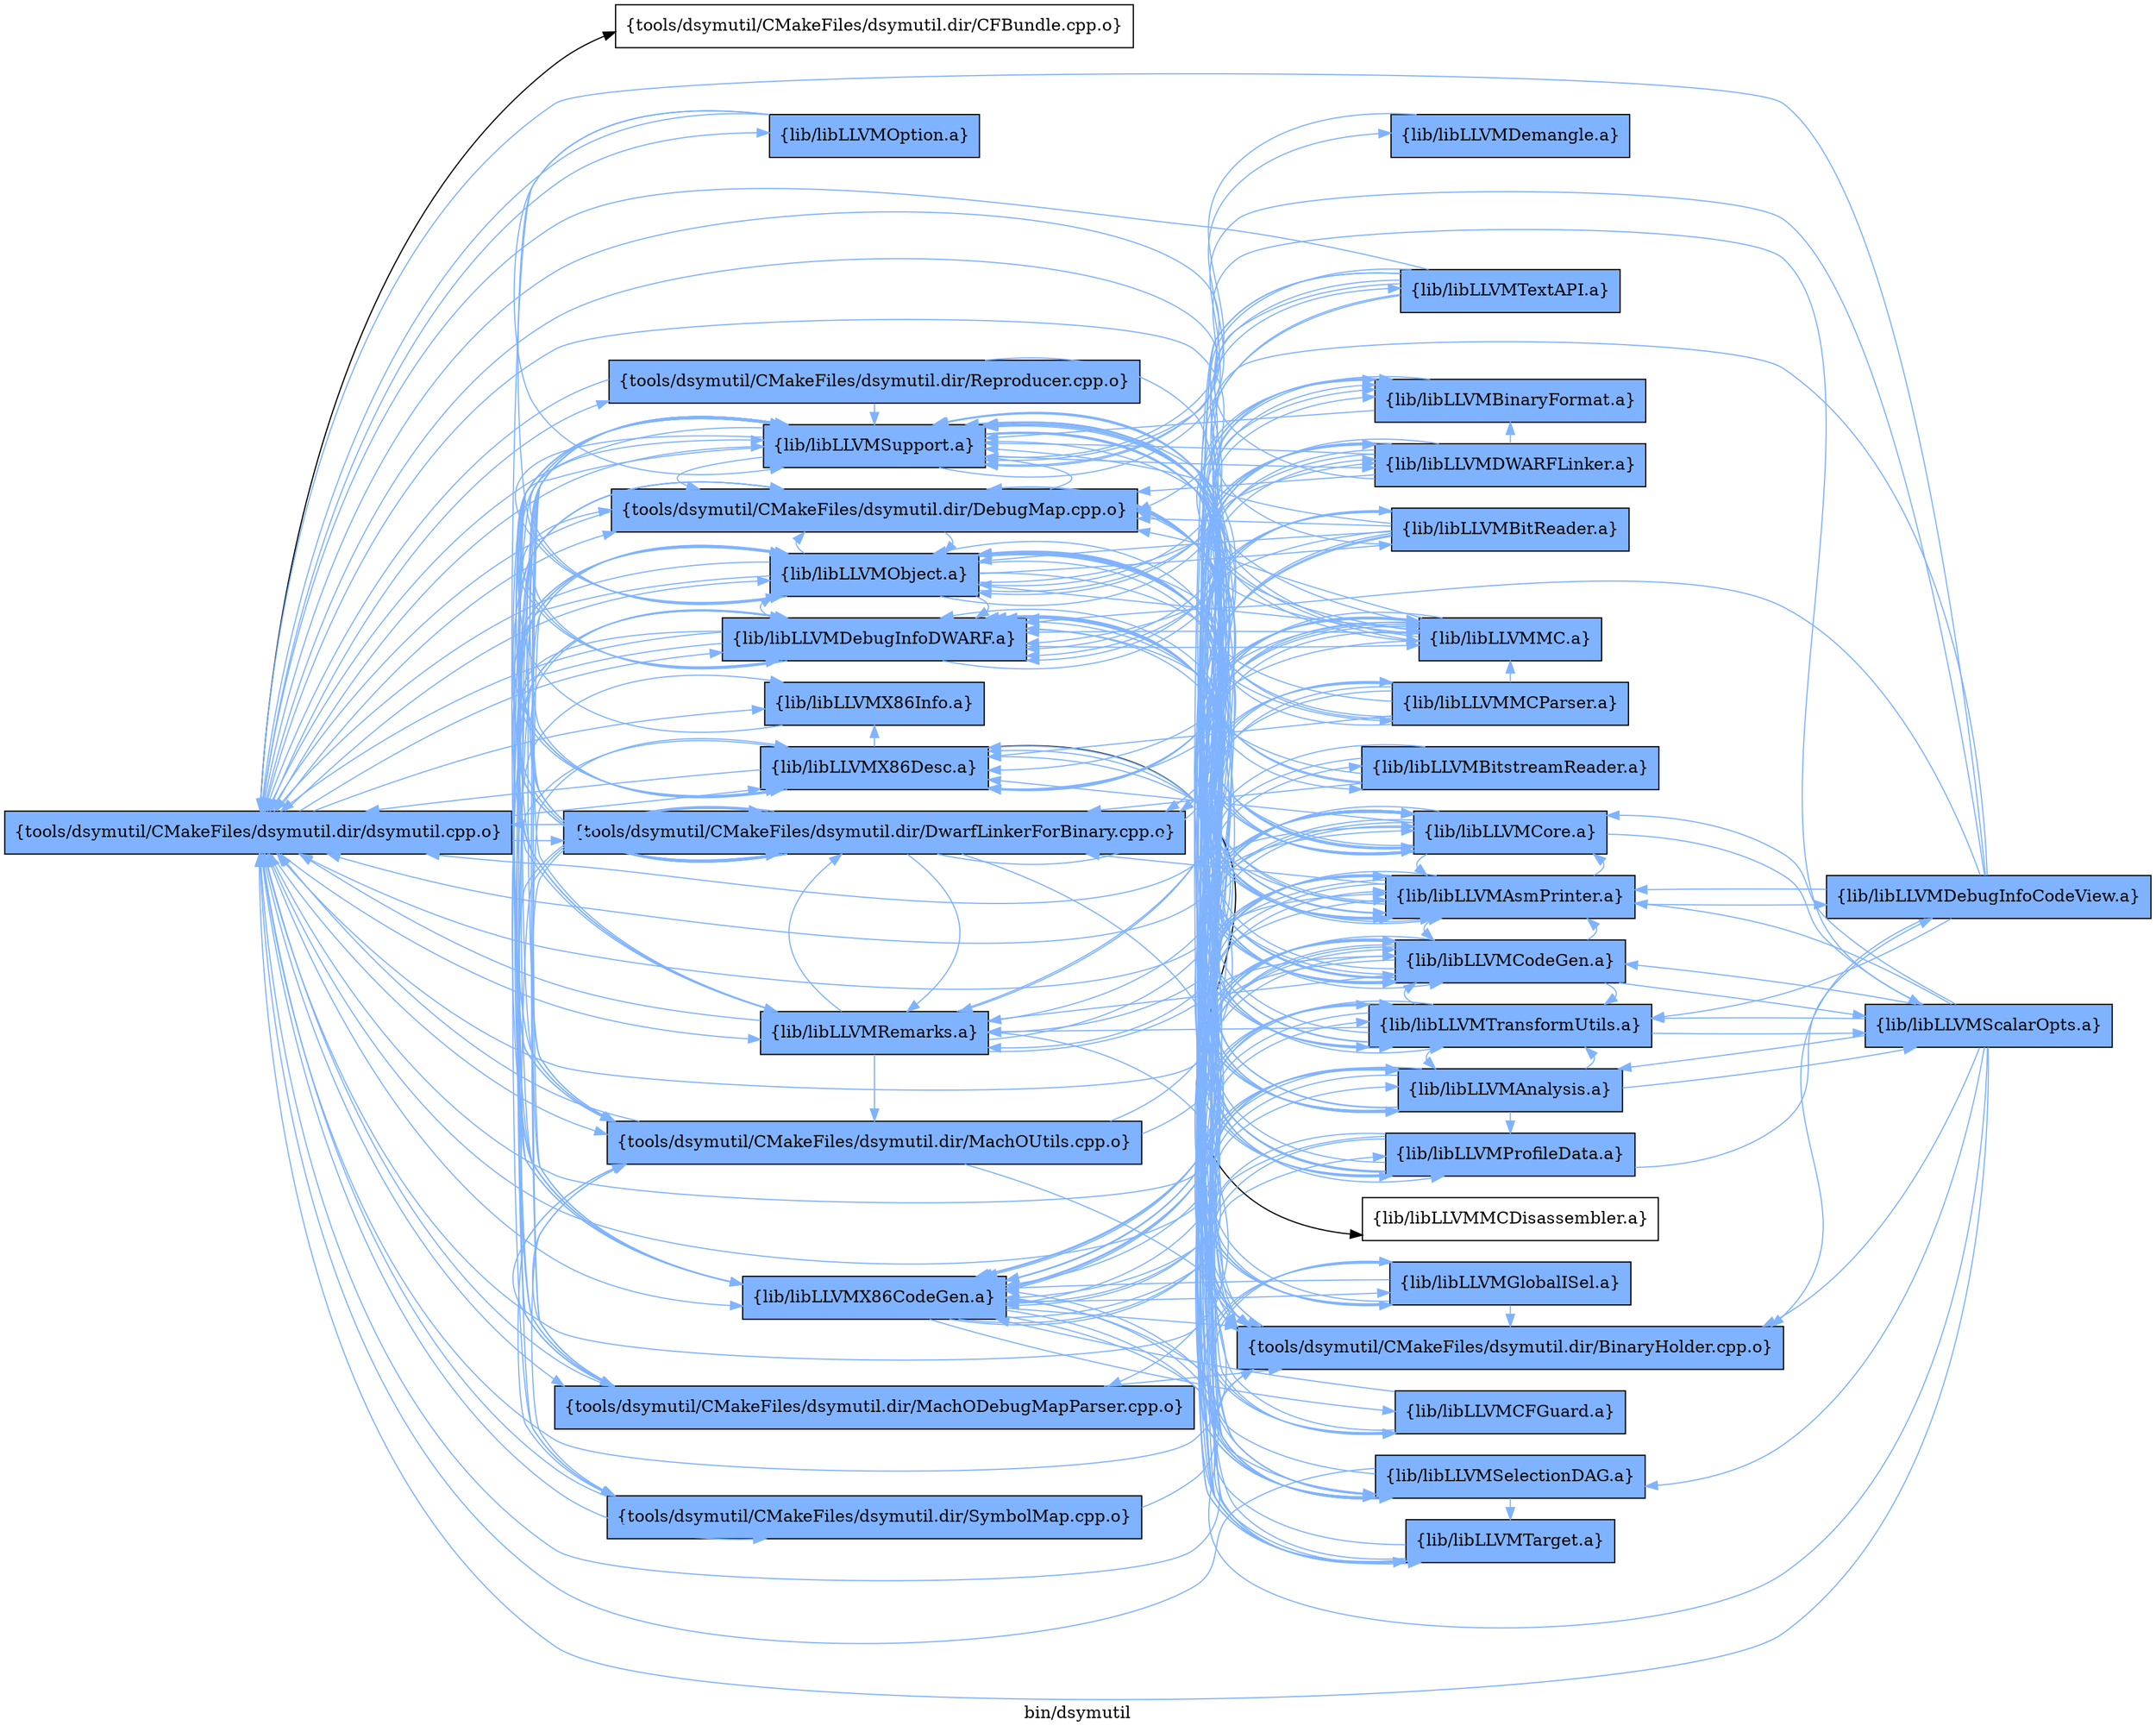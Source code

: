 digraph "bin/dsymutil" {
	label="bin/dsymutil";
	rankdir=LR;
	{ rank=same; Node0x5624fb007ee8;  }
	{ rank=same; Node0x5624fb0046a8; Node0x5624fb003a28; Node0x5624fb003938; Node0x5624fb005418; Node0x5624fb005238; Node0x5624fb001e58; Node0x5624faff8858; Node0x5624faff33f8; Node0x5624faff4348; Node0x5624faff3df8; Node0x5624faff10a8; Node0x5624faff2138; Node0x5624faff1b48; Node0x5624faff15f8; Node0x5624fafefca8;  }
	{ rank=same; Node0x5624fb007268; Node0x5624faff3088; Node0x5624faff2b38; Node0x5624faff0bf8; Node0x5624faff24a8; Node0x5624fb007538; Node0x5624faff0608; Node0x5624fb003208; Node0x5624fafff248; Node0x5624fafee8a8; Node0x5624fb002d58; Node0x5624fb006fe8; Node0x5624fafff6f8; Node0x5624faff0108; Node0x5624fb0083e8; Node0x5624fb005dc8; Node0x5624faffe7a8; Node0x5624fb0062c8; Node0x5624fb007f38; Node0x5624fb0085c8;  }

	Node0x5624fb007ee8 [shape=record,shape=box,group=1,style=filled,fillcolor="0.600000 0.5 1",label="{tools/dsymutil/CMakeFiles/dsymutil.dir/dsymutil.cpp.o}"];
	Node0x5624fb007ee8 -> Node0x5624fb0046a8;
	Node0x5624fb007ee8 -> Node0x5624fb003a28[color="0.600000 0.5 1"];
	Node0x5624fb007ee8 -> Node0x5624fb003938[color="0.600000 0.5 1"];
	Node0x5624fb007ee8 -> Node0x5624fb005418[color="0.600000 0.5 1"];
	Node0x5624fb007ee8 -> Node0x5624fb005238[color="0.600000 0.5 1"];
	Node0x5624fb007ee8 -> Node0x5624fb001e58[color="0.600000 0.5 1"];
	Node0x5624fb007ee8 -> Node0x5624faff8858[color="0.600000 0.5 1"];
	Node0x5624fb007ee8 -> Node0x5624faff33f8[color="0.600000 0.5 1"];
	Node0x5624fb007ee8 -> Node0x5624faff4348[color="0.600000 0.5 1"];
	Node0x5624fb007ee8 -> Node0x5624faff3df8[color="0.600000 0.5 1"];
	Node0x5624fb007ee8 -> Node0x5624faff10a8[color="0.600000 0.5 1"];
	Node0x5624fb007ee8 -> Node0x5624faff2138[color="0.600000 0.5 1"];
	Node0x5624fb007ee8 -> Node0x5624faff1b48[color="0.600000 0.5 1"];
	Node0x5624fb007ee8 -> Node0x5624faff15f8[color="0.600000 0.5 1"];
	Node0x5624fb007ee8 -> Node0x5624fafefca8[color="0.600000 0.5 1"];
	Node0x5624fb0046a8 [shape=record,shape=box,group=0,label="{tools/dsymutil/CMakeFiles/dsymutil.dir/CFBundle.cpp.o}"];
	Node0x5624fb003a28 [shape=record,shape=box,group=1,style=filled,fillcolor="0.600000 0.5 1",label="{tools/dsymutil/CMakeFiles/dsymutil.dir/DebugMap.cpp.o}"];
	Node0x5624fb003a28 -> Node0x5624fb007ee8[color="0.600000 0.5 1"];
	Node0x5624fb003a28 -> Node0x5624fb007268[color="0.600000 0.5 1"];
	Node0x5624fb003a28 -> Node0x5624faff10a8[color="0.600000 0.5 1"];
	Node0x5624fb003a28 -> Node0x5624fafefca8[color="0.600000 0.5 1"];
	Node0x5624fb003938 [shape=record,shape=box,group=1,style=filled,fillcolor="0.600000 0.5 1",label="{tools/dsymutil/CMakeFiles/dsymutil.dir/DwarfLinkerForBinary.cpp.o}"];
	Node0x5624fb003938 -> Node0x5624fb007ee8[color="0.600000 0.5 1"];
	Node0x5624fb003938 -> Node0x5624fb007268[color="0.600000 0.5 1"];
	Node0x5624fb003938 -> Node0x5624fb003a28[color="0.600000 0.5 1"];
	Node0x5624fb003938 -> Node0x5624fb005238[color="0.600000 0.5 1"];
	Node0x5624fb003938 -> Node0x5624faff8858[color="0.600000 0.5 1"];
	Node0x5624fb003938 -> Node0x5624faff10a8[color="0.600000 0.5 1"];
	Node0x5624fb003938 -> Node0x5624faff2138[color="0.600000 0.5 1"];
	Node0x5624fb003938 -> Node0x5624faff3088[color="0.600000 0.5 1"];
	Node0x5624fb003938 -> Node0x5624faff2b38[color="0.600000 0.5 1"];
	Node0x5624fb003938 -> Node0x5624faff15f8[color="0.600000 0.5 1"];
	Node0x5624fb003938 -> Node0x5624fafefca8[color="0.600000 0.5 1"];
	Node0x5624fb005418 [shape=record,shape=box,group=1,style=filled,fillcolor="0.600000 0.5 1",label="{tools/dsymutil/CMakeFiles/dsymutil.dir/MachODebugMapParser.cpp.o}"];
	Node0x5624fb005418 -> Node0x5624fb007ee8[color="0.600000 0.5 1"];
	Node0x5624fb005418 -> Node0x5624fb007268[color="0.600000 0.5 1"];
	Node0x5624fb005418 -> Node0x5624fb003a28[color="0.600000 0.5 1"];
	Node0x5624fb005418 -> Node0x5624fb005238[color="0.600000 0.5 1"];
	Node0x5624fb005418 -> Node0x5624faff10a8[color="0.600000 0.5 1"];
	Node0x5624fb005418 -> Node0x5624fafefca8[color="0.600000 0.5 1"];
	Node0x5624fb005238 [shape=record,shape=box,group=1,style=filled,fillcolor="0.600000 0.5 1",label="{tools/dsymutil/CMakeFiles/dsymutil.dir/MachOUtils.cpp.o}"];
	Node0x5624fb005238 -> Node0x5624fb007ee8[color="0.600000 0.5 1"];
	Node0x5624fb005238 -> Node0x5624fb007268[color="0.600000 0.5 1"];
	Node0x5624fb005238 -> Node0x5624fb003a28[color="0.600000 0.5 1"];
	Node0x5624fb005238 -> Node0x5624fb003938[color="0.600000 0.5 1"];
	Node0x5624fb005238 -> Node0x5624fb005418[color="0.600000 0.5 1"];
	Node0x5624fb005238 -> Node0x5624faff8858[color="0.600000 0.5 1"];
	Node0x5624fb005238 -> Node0x5624faff10a8[color="0.600000 0.5 1"];
	Node0x5624fb005238 -> Node0x5624faff2b38[color="0.600000 0.5 1"];
	Node0x5624fb005238 -> Node0x5624faff0bf8[color="0.600000 0.5 1"];
	Node0x5624fb005238 -> Node0x5624fafefca8[color="0.600000 0.5 1"];
	Node0x5624fb001e58 [shape=record,shape=box,group=1,style=filled,fillcolor="0.600000 0.5 1",label="{tools/dsymutil/CMakeFiles/dsymutil.dir/Reproducer.cpp.o}"];
	Node0x5624fb001e58 -> Node0x5624fb007ee8[color="0.600000 0.5 1"];
	Node0x5624fb001e58 -> Node0x5624fb007268[color="0.600000 0.5 1"];
	Node0x5624fb001e58 -> Node0x5624fafefca8[color="0.600000 0.5 1"];
	Node0x5624faff8858 [shape=record,shape=box,group=1,style=filled,fillcolor="0.600000 0.5 1",label="{tools/dsymutil/CMakeFiles/dsymutil.dir/SymbolMap.cpp.o}"];
	Node0x5624faff8858 -> Node0x5624fb007ee8[color="0.600000 0.5 1"];
	Node0x5624faff8858 -> Node0x5624fb007268[color="0.600000 0.5 1"];
	Node0x5624faff8858 -> Node0x5624fb005238[color="0.600000 0.5 1"];
	Node0x5624faff8858 -> Node0x5624fafefca8[color="0.600000 0.5 1"];
	Node0x5624faff33f8 [shape=record,shape=box,group=1,style=filled,fillcolor="0.600000 0.5 1",label="{lib/libLLVMX86CodeGen.a}"];
	Node0x5624faff33f8 -> Node0x5624faff4348[color="0.600000 0.5 1"];
	Node0x5624faff33f8 -> Node0x5624faff3df8[color="0.600000 0.5 1"];
	Node0x5624faff33f8 -> Node0x5624faff24a8[color="0.600000 0.5 1"];
	Node0x5624faff33f8 -> Node0x5624faff2b38[color="0.600000 0.5 1"];
	Node0x5624faff33f8 -> Node0x5624faff0bf8[color="0.600000 0.5 1"];
	Node0x5624faff33f8 -> Node0x5624fafefca8[color="0.600000 0.5 1"];
	Node0x5624faff33f8 -> Node0x5624fb007538[color="0.600000 0.5 1"];
	Node0x5624faff33f8 -> Node0x5624faff0608[color="0.600000 0.5 1"];
	Node0x5624faff33f8 -> Node0x5624fb003208[color="0.600000 0.5 1"];
	Node0x5624faff33f8 -> Node0x5624fafff248[color="0.600000 0.5 1"];
	Node0x5624faff33f8 -> Node0x5624fafee8a8[color="0.600000 0.5 1"];
	Node0x5624faff33f8 -> Node0x5624fb002d58[color="0.600000 0.5 1"];
	Node0x5624faff33f8 -> Node0x5624fb007268[color="0.600000 0.5 1"];
	Node0x5624faff33f8 -> Node0x5624fb006fe8[color="0.600000 0.5 1"];
	Node0x5624faff33f8 -> Node0x5624fafff6f8[color="0.600000 0.5 1"];
	Node0x5624faff4348 [shape=record,shape=box,group=1,style=filled,fillcolor="0.600000 0.5 1",label="{lib/libLLVMX86Desc.a}"];
	Node0x5624faff4348 -> Node0x5624fb007ee8[color="0.600000 0.5 1"];
	Node0x5624faff4348 -> Node0x5624fb003a28[color="0.600000 0.5 1"];
	Node0x5624faff4348 -> Node0x5624faff2b38[color="0.600000 0.5 1"];
	Node0x5624faff4348 -> Node0x5624fafefca8[color="0.600000 0.5 1"];
	Node0x5624faff4348 -> Node0x5624faff33f8[color="0.600000 0.5 1"];
	Node0x5624faff4348 -> Node0x5624faff3df8[color="0.600000 0.5 1"];
	Node0x5624faff4348 -> Node0x5624faff0108;
	Node0x5624faff4348 -> Node0x5624fb0083e8[color="0.600000 0.5 1"];
	Node0x5624faff3df8 [shape=record,shape=box,group=1,style=filled,fillcolor="0.600000 0.5 1",label="{lib/libLLVMX86Info.a}"];
	Node0x5624faff3df8 -> Node0x5624fafefca8[color="0.600000 0.5 1"];
	Node0x5624faff10a8 [shape=record,shape=box,group=1,style=filled,fillcolor="0.600000 0.5 1",label="{lib/libLLVMObject.a}"];
	Node0x5624faff10a8 -> Node0x5624fb007ee8[color="0.600000 0.5 1"];
	Node0x5624faff10a8 -> Node0x5624fb007268[color="0.600000 0.5 1"];
	Node0x5624faff10a8 -> Node0x5624fb003a28[color="0.600000 0.5 1"];
	Node0x5624faff10a8 -> Node0x5624fb003938[color="0.600000 0.5 1"];
	Node0x5624faff10a8 -> Node0x5624fafefca8[color="0.600000 0.5 1"];
	Node0x5624faff10a8 -> Node0x5624fb0083e8[color="0.600000 0.5 1"];
	Node0x5624faff10a8 -> Node0x5624fb005418[color="0.600000 0.5 1"];
	Node0x5624faff10a8 -> Node0x5624faff4348[color="0.600000 0.5 1"];
	Node0x5624faff10a8 -> Node0x5624faff24a8[color="0.600000 0.5 1"];
	Node0x5624faff10a8 -> Node0x5624faff2b38[color="0.600000 0.5 1"];
	Node0x5624faff10a8 -> Node0x5624fb005dc8[color="0.600000 0.5 1"];
	Node0x5624faff10a8 -> Node0x5624fb007538[color="0.600000 0.5 1"];
	Node0x5624faff10a8 -> Node0x5624faff33f8[color="0.600000 0.5 1"];
	Node0x5624faff10a8 -> Node0x5624faff3088[color="0.600000 0.5 1"];
	Node0x5624faff10a8 -> Node0x5624faffe7a8[color="0.600000 0.5 1"];
	Node0x5624faff10a8 -> Node0x5624faff2138[color="0.600000 0.5 1"];
	Node0x5624faff10a8 -> Node0x5624fb0062c8[color="0.600000 0.5 1"];
	Node0x5624faff2138 [shape=record,shape=box,group=1,style=filled,fillcolor="0.600000 0.5 1",label="{lib/libLLVMDebugInfoDWARF.a}"];
	Node0x5624faff2138 -> Node0x5624fafefca8[color="0.600000 0.5 1"];
	Node0x5624faff2138 -> Node0x5624fb0083e8[color="0.600000 0.5 1"];
	Node0x5624faff2138 -> Node0x5624fb007ee8[color="0.600000 0.5 1"];
	Node0x5624faff2138 -> Node0x5624fb007268[color="0.600000 0.5 1"];
	Node0x5624faff2138 -> Node0x5624fb003a28[color="0.600000 0.5 1"];
	Node0x5624faff2138 -> Node0x5624fb003938[color="0.600000 0.5 1"];
	Node0x5624faff2138 -> Node0x5624fb005418[color="0.600000 0.5 1"];
	Node0x5624faff2138 -> Node0x5624faff24a8[color="0.600000 0.5 1"];
	Node0x5624faff2138 -> Node0x5624faff10a8[color="0.600000 0.5 1"];
	Node0x5624faff2138 -> Node0x5624faff4348[color="0.600000 0.5 1"];
	Node0x5624faff2138 -> Node0x5624faff2b38[color="0.600000 0.5 1"];
	Node0x5624faff2138 -> Node0x5624faff33f8[color="0.600000 0.5 1"];
	Node0x5624faff1b48 [shape=record,shape=box,group=1,style=filled,fillcolor="0.600000 0.5 1",label="{lib/libLLVMOption.a}"];
	Node0x5624faff1b48 -> Node0x5624faff33f8[color="0.600000 0.5 1"];
	Node0x5624faff1b48 -> Node0x5624fafefca8[color="0.600000 0.5 1"];
	Node0x5624faff1b48 -> Node0x5624fb007ee8[color="0.600000 0.5 1"];
	Node0x5624faff1b48 -> Node0x5624faff10a8[color="0.600000 0.5 1"];
	Node0x5624faff15f8 [shape=record,shape=box,group=1,style=filled,fillcolor="0.600000 0.5 1",label="{lib/libLLVMRemarks.a}"];
	Node0x5624faff15f8 -> Node0x5624faff2138[color="0.600000 0.5 1"];
	Node0x5624faff15f8 -> Node0x5624fafefca8[color="0.600000 0.5 1"];
	Node0x5624faff15f8 -> Node0x5624fb007ee8[color="0.600000 0.5 1"];
	Node0x5624faff15f8 -> Node0x5624fb007268[color="0.600000 0.5 1"];
	Node0x5624faff15f8 -> Node0x5624fb003938[color="0.600000 0.5 1"];
	Node0x5624faff15f8 -> Node0x5624fb003a28[color="0.600000 0.5 1"];
	Node0x5624faff15f8 -> Node0x5624faff10a8[color="0.600000 0.5 1"];
	Node0x5624faff15f8 -> Node0x5624fb007f38[color="0.600000 0.5 1"];
	Node0x5624faff15f8 -> Node0x5624fb005238[color="0.600000 0.5 1"];
	Node0x5624faff15f8 -> Node0x5624faff0bf8[color="0.600000 0.5 1"];
	Node0x5624faff15f8 -> Node0x5624faff2b38[color="0.600000 0.5 1"];
	Node0x5624faff15f8 -> Node0x5624faff24a8[color="0.600000 0.5 1"];
	Node0x5624fafefca8 [shape=record,shape=box,group=1,style=filled,fillcolor="0.600000 0.5 1",label="{lib/libLLVMSupport.a}"];
	Node0x5624fafefca8 -> Node0x5624fb007ee8[color="0.600000 0.5 1"];
	Node0x5624fafefca8 -> Node0x5624fb007268[color="0.600000 0.5 1"];
	Node0x5624fafefca8 -> Node0x5624faff33f8[color="0.600000 0.5 1"];
	Node0x5624fafefca8 -> Node0x5624faff10a8[color="0.600000 0.5 1"];
	Node0x5624fafefca8 -> Node0x5624faff24a8[color="0.600000 0.5 1"];
	Node0x5624fafefca8 -> Node0x5624faff0bf8[color="0.600000 0.5 1"];
	Node0x5624fafefca8 -> Node0x5624faff2138[color="0.600000 0.5 1"];
	Node0x5624fafefca8 -> Node0x5624faff2b38[color="0.600000 0.5 1"];
	Node0x5624fafefca8 -> Node0x5624fb003a28[color="0.600000 0.5 1"];
	Node0x5624fafefca8 -> Node0x5624fb003938[color="0.600000 0.5 1"];
	Node0x5624fafefca8 -> Node0x5624faff3088[color="0.600000 0.5 1"];
	Node0x5624fafefca8 -> Node0x5624fb005418[color="0.600000 0.5 1"];
	Node0x5624fafefca8 -> Node0x5624faff4348[color="0.600000 0.5 1"];
	Node0x5624fafefca8 -> Node0x5624faff15f8[color="0.600000 0.5 1"];
	Node0x5624fafefca8 -> Node0x5624fb005238[color="0.600000 0.5 1"];
	Node0x5624fafefca8 -> Node0x5624fafff6f8[color="0.600000 0.5 1"];
	Node0x5624fafefca8 -> Node0x5624fb0085c8[color="0.600000 0.5 1"];
	Node0x5624fafefca8 -> Node0x5624fb006fe8[color="0.600000 0.5 1"];
	Node0x5624fb007268 [shape=record,shape=box,group=1,style=filled,fillcolor="0.600000 0.5 1",label="{tools/dsymutil/CMakeFiles/dsymutil.dir/BinaryHolder.cpp.o}"];
	Node0x5624fb007268 -> Node0x5624fb007ee8[color="0.600000 0.5 1"];
	Node0x5624fb007268 -> Node0x5624faff10a8[color="0.600000 0.5 1"];
	Node0x5624fb007268 -> Node0x5624fafefca8[color="0.600000 0.5 1"];
	Node0x5624faff3088 [shape=record,shape=box,group=1,style=filled,fillcolor="0.600000 0.5 1",label="{lib/libLLVMDWARFLinker.a}"];
	Node0x5624faff3088 -> Node0x5624fb007ee8[color="0.600000 0.5 1"];
	Node0x5624faff3088 -> Node0x5624fb007268[color="0.600000 0.5 1"];
	Node0x5624faff3088 -> Node0x5624fb003a28[color="0.600000 0.5 1"];
	Node0x5624faff3088 -> Node0x5624fb003938[color="0.600000 0.5 1"];
	Node0x5624faff3088 -> Node0x5624faff24a8[color="0.600000 0.5 1"];
	Node0x5624faff3088 -> Node0x5624faff2138[color="0.600000 0.5 1"];
	Node0x5624faff3088 -> Node0x5624faff0bf8[color="0.600000 0.5 1"];
	Node0x5624faff3088 -> Node0x5624fafefca8[color="0.600000 0.5 1"];
	Node0x5624faff3088 -> Node0x5624fb0083e8[color="0.600000 0.5 1"];
	Node0x5624faff3088 -> Node0x5624faff4348[color="0.600000 0.5 1"];
	Node0x5624faff3088 -> Node0x5624faff2b38[color="0.600000 0.5 1"];
	Node0x5624faff2b38 [shape=record,shape=box,group=1,style=filled,fillcolor="0.600000 0.5 1",label="{lib/libLLVMMC.a}"];
	Node0x5624faff2b38 -> Node0x5624faff4348[color="0.600000 0.5 1"];
	Node0x5624faff2b38 -> Node0x5624fafefca8[color="0.600000 0.5 1"];
	Node0x5624faff2b38 -> Node0x5624fb007ee8[color="0.600000 0.5 1"];
	Node0x5624faff2b38 -> Node0x5624fb007268[color="0.600000 0.5 1"];
	Node0x5624faff2b38 -> Node0x5624faff24a8[color="0.600000 0.5 1"];
	Node0x5624faff2b38 -> Node0x5624fb003a28[color="0.600000 0.5 1"];
	Node0x5624faff2b38 -> Node0x5624faff2138[color="0.600000 0.5 1"];
	Node0x5624faff2b38 -> Node0x5624faff3088[color="0.600000 0.5 1"];
	Node0x5624faff2b38 -> Node0x5624faff33f8[color="0.600000 0.5 1"];
	Node0x5624faff2b38 -> Node0x5624fb0083e8[color="0.600000 0.5 1"];
	Node0x5624faff0bf8 [shape=record,shape=box,group=1,style=filled,fillcolor="0.600000 0.5 1",label="{lib/libLLVMCodeGen.a}"];
	Node0x5624faff0bf8 -> Node0x5624faff33f8[color="0.600000 0.5 1"];
	Node0x5624faff0bf8 -> Node0x5624fafefca8[color="0.600000 0.5 1"];
	Node0x5624faff0bf8 -> Node0x5624fafff248[color="0.600000 0.5 1"];
	Node0x5624faff0bf8 -> Node0x5624fb007538[color="0.600000 0.5 1"];
	Node0x5624faff0bf8 -> Node0x5624faff3088[color="0.600000 0.5 1"];
	Node0x5624faff0bf8 -> Node0x5624faff2b38[color="0.600000 0.5 1"];
	Node0x5624faff0bf8 -> Node0x5624faff24a8[color="0.600000 0.5 1"];
	Node0x5624faff0bf8 -> Node0x5624fafff6f8[color="0.600000 0.5 1"];
	Node0x5624faff0bf8 -> Node0x5624fb003a28[color="0.600000 0.5 1"];
	Node0x5624faff0bf8 -> Node0x5624faff4348[color="0.600000 0.5 1"];
	Node0x5624faff0bf8 -> Node0x5624faff0608[color="0.600000 0.5 1"];
	Node0x5624faff0bf8 -> Node0x5624fb007ee8[color="0.600000 0.5 1"];
	Node0x5624faff0bf8 -> Node0x5624fb007268[color="0.600000 0.5 1"];
	Node0x5624faff0bf8 -> Node0x5624faff2138[color="0.600000 0.5 1"];
	Node0x5624faff0bf8 -> Node0x5624faff10a8[color="0.600000 0.5 1"];
	Node0x5624faff0bf8 -> Node0x5624fb005418[color="0.600000 0.5 1"];
	Node0x5624faff0bf8 -> Node0x5624fb006fe8[color="0.600000 0.5 1"];
	Node0x5624faff0bf8 -> Node0x5624fb0007d8[color="0.600000 0.5 1"];
	Node0x5624faff24a8 [shape=record,shape=box,group=1,style=filled,fillcolor="0.600000 0.5 1",label="{lib/libLLVMAsmPrinter.a}"];
	Node0x5624faff24a8 -> Node0x5624fb007ee8[color="0.600000 0.5 1"];
	Node0x5624faff24a8 -> Node0x5624fb003a28[color="0.600000 0.5 1"];
	Node0x5624faff24a8 -> Node0x5624faff33f8[color="0.600000 0.5 1"];
	Node0x5624faff24a8 -> Node0x5624faff4348[color="0.600000 0.5 1"];
	Node0x5624faff24a8 -> Node0x5624faff2b38[color="0.600000 0.5 1"];
	Node0x5624faff24a8 -> Node0x5624faff0bf8[color="0.600000 0.5 1"];
	Node0x5624faff24a8 -> Node0x5624faff15f8[color="0.600000 0.5 1"];
	Node0x5624faff24a8 -> Node0x5624fafefca8[color="0.600000 0.5 1"];
	Node0x5624faff24a8 -> Node0x5624faff0608[color="0.600000 0.5 1"];
	Node0x5624faff24a8 -> Node0x5624fafff248[color="0.600000 0.5 1"];
	Node0x5624faff24a8 -> Node0x5624fb007538[color="0.600000 0.5 1"];
	Node0x5624faff24a8 -> Node0x5624fb0083e8[color="0.600000 0.5 1"];
	Node0x5624faff24a8 -> Node0x5624faffe7a8[color="0.600000 0.5 1"];
	Node0x5624faff24a8 -> Node0x5624fb003938[color="0.600000 0.5 1"];
	Node0x5624faff24a8 -> Node0x5624faff2138[color="0.600000 0.5 1"];
	Node0x5624faff24a8 -> Node0x5624fb005968[color="0.600000 0.5 1"];
	Node0x5624fb007538 [shape=record,shape=box,group=1,style=filled,fillcolor="0.600000 0.5 1",label="{lib/libLLVMCore.a}"];
	Node0x5624fb007538 -> Node0x5624fafefca8[color="0.600000 0.5 1"];
	Node0x5624fb007538 -> Node0x5624fb007ee8[color="0.600000 0.5 1"];
	Node0x5624fb007538 -> Node0x5624faff33f8[color="0.600000 0.5 1"];
	Node0x5624fb007538 -> Node0x5624faff24a8[color="0.600000 0.5 1"];
	Node0x5624fb007538 -> Node0x5624faff2138[color="0.600000 0.5 1"];
	Node0x5624fb007538 -> Node0x5624faff0bf8[color="0.600000 0.5 1"];
	Node0x5624fb007538 -> Node0x5624fb003208[color="0.600000 0.5 1"];
	Node0x5624fb007538 -> Node0x5624fafff248[color="0.600000 0.5 1"];
	Node0x5624fb007538 -> Node0x5624fb0083e8[color="0.600000 0.5 1"];
	Node0x5624fb007538 -> Node0x5624faff4348[color="0.600000 0.5 1"];
	Node0x5624fb007538 -> Node0x5624fafff6f8[color="0.600000 0.5 1"];
	Node0x5624fb007538 -> Node0x5624fb007268[color="0.600000 0.5 1"];
	Node0x5624fb007538 -> Node0x5624fb002d58[color="0.600000 0.5 1"];
	Node0x5624fb007538 -> Node0x5624fb003a28[color="0.600000 0.5 1"];
	Node0x5624fb007538 -> Node0x5624faff15f8[color="0.600000 0.5 1"];
	Node0x5624fb007538 -> Node0x5624fb005dc8[color="0.600000 0.5 1"];
	Node0x5624fb007538 -> Node0x5624faff3088[color="0.600000 0.5 1"];
	Node0x5624fb007538 -> Node0x5624fb0007d8[color="0.600000 0.5 1"];
	Node0x5624faff0608 [shape=record,shape=box,group=1,style=filled,fillcolor="0.600000 0.5 1",label="{lib/libLLVMTarget.a}"];
	Node0x5624faff0608 -> Node0x5624faff33f8[color="0.600000 0.5 1"];
	Node0x5624faff0608 -> Node0x5624faff24a8[color="0.600000 0.5 1"];
	Node0x5624faff0608 -> Node0x5624faff2b38[color="0.600000 0.5 1"];
	Node0x5624faff0608 -> Node0x5624fafefca8[color="0.600000 0.5 1"];
	Node0x5624faff0608 -> Node0x5624fb007538[color="0.600000 0.5 1"];
	Node0x5624faff0608 -> Node0x5624faff3088[color="0.600000 0.5 1"];
	Node0x5624faff0608 -> Node0x5624faff0bf8[color="0.600000 0.5 1"];
	Node0x5624faff0608 -> Node0x5624fafff248[color="0.600000 0.5 1"];
	Node0x5624fb003208 [shape=record,shape=box,group=1,style=filled,fillcolor="0.600000 0.5 1",label="{lib/libLLVMSelectionDAG.a}"];
	Node0x5624fb003208 -> Node0x5624faff33f8[color="0.600000 0.5 1"];
	Node0x5624fb003208 -> Node0x5624faff0bf8[color="0.600000 0.5 1"];
	Node0x5624fb003208 -> Node0x5624fafefca8[color="0.600000 0.5 1"];
	Node0x5624fb003208 -> Node0x5624fafff248[color="0.600000 0.5 1"];
	Node0x5624fb003208 -> Node0x5624fb007538[color="0.600000 0.5 1"];
	Node0x5624fb003208 -> Node0x5624faff2b38[color="0.600000 0.5 1"];
	Node0x5624fb003208 -> Node0x5624faff24a8[color="0.600000 0.5 1"];
	Node0x5624fb003208 -> Node0x5624faff2138[color="0.600000 0.5 1"];
	Node0x5624fb003208 -> Node0x5624fafee8a8[color="0.600000 0.5 1"];
	Node0x5624fb003208 -> Node0x5624faff0608[color="0.600000 0.5 1"];
	Node0x5624fb003208 -> Node0x5624fafff6f8[color="0.600000 0.5 1"];
	Node0x5624fb003208 -> Node0x5624fb007ee8[color="0.600000 0.5 1"];
	Node0x5624fb003208 -> Node0x5624faff10a8[color="0.600000 0.5 1"];
	Node0x5624fafff248 [shape=record,shape=box,group=1,style=filled,fillcolor="0.600000 0.5 1",label="{lib/libLLVMAnalysis.a}"];
	Node0x5624fafff248 -> Node0x5624faff33f8[color="0.600000 0.5 1"];
	Node0x5624fafff248 -> Node0x5624fafefca8[color="0.600000 0.5 1"];
	Node0x5624fafff248 -> Node0x5624fb007538[color="0.600000 0.5 1"];
	Node0x5624fafff248 -> Node0x5624fb007ee8[color="0.600000 0.5 1"];
	Node0x5624fafff248 -> Node0x5624fb007268[color="0.600000 0.5 1"];
	Node0x5624fafff248 -> Node0x5624faff0bf8[color="0.600000 0.5 1"];
	Node0x5624fafff248 -> Node0x5624fafff6f8[color="0.600000 0.5 1"];
	Node0x5624fafff248 -> Node0x5624fb003208[color="0.600000 0.5 1"];
	Node0x5624fafff248 -> Node0x5624fafee8a8[color="0.600000 0.5 1"];
	Node0x5624fafff248 -> Node0x5624faff24a8[color="0.600000 0.5 1"];
	Node0x5624fafff248 -> Node0x5624fb0007d8[color="0.600000 0.5 1"];
	Node0x5624fafff248 -> Node0x5624fb006fe8[color="0.600000 0.5 1"];
	Node0x5624fafff248 -> Node0x5624faff3088[color="0.600000 0.5 1"];
	Node0x5624fafff248 -> Node0x5624faff10a8[color="0.600000 0.5 1"];
	Node0x5624fafee8a8 [shape=record,shape=box,group=1,style=filled,fillcolor="0.600000 0.5 1",label="{lib/libLLVMGlobalISel.a}"];
	Node0x5624fafee8a8 -> Node0x5624faff33f8[color="0.600000 0.5 1"];
	Node0x5624fafee8a8 -> Node0x5624faff0bf8[color="0.600000 0.5 1"];
	Node0x5624fafee8a8 -> Node0x5624fafefca8[color="0.600000 0.5 1"];
	Node0x5624fafee8a8 -> Node0x5624fb007538[color="0.600000 0.5 1"];
	Node0x5624fafee8a8 -> Node0x5624faff24a8[color="0.600000 0.5 1"];
	Node0x5624fafee8a8 -> Node0x5624faff2b38[color="0.600000 0.5 1"];
	Node0x5624fafee8a8 -> Node0x5624faff0608[color="0.600000 0.5 1"];
	Node0x5624fafee8a8 -> Node0x5624fb003208[color="0.600000 0.5 1"];
	Node0x5624fafee8a8 -> Node0x5624fafff248[color="0.600000 0.5 1"];
	Node0x5624fafee8a8 -> Node0x5624fb007268[color="0.600000 0.5 1"];
	Node0x5624fafee8a8 -> Node0x5624fafff6f8[color="0.600000 0.5 1"];
	Node0x5624fb002d58 [shape=record,shape=box,group=1,style=filled,fillcolor="0.600000 0.5 1",label="{lib/libLLVMCFGuard.a}"];
	Node0x5624fb002d58 -> Node0x5624faff33f8[color="0.600000 0.5 1"];
	Node0x5624fb002d58 -> Node0x5624fafefca8[color="0.600000 0.5 1"];
	Node0x5624fb002d58 -> Node0x5624fb007538[color="0.600000 0.5 1"];
	Node0x5624fb006fe8 [shape=record,shape=box,group=1,style=filled,fillcolor="0.600000 0.5 1",label="{lib/libLLVMProfileData.a}"];
	Node0x5624fb006fe8 -> Node0x5624fb007ee8[color="0.600000 0.5 1"];
	Node0x5624fb006fe8 -> Node0x5624fb007268[color="0.600000 0.5 1"];
	Node0x5624fb006fe8 -> Node0x5624faff33f8[color="0.600000 0.5 1"];
	Node0x5624fb006fe8 -> Node0x5624faff10a8[color="0.600000 0.5 1"];
	Node0x5624fb006fe8 -> Node0x5624faff0bf8[color="0.600000 0.5 1"];
	Node0x5624fb006fe8 -> Node0x5624fafefca8[color="0.600000 0.5 1"];
	Node0x5624fb006fe8 -> Node0x5624fb007538[color="0.600000 0.5 1"];
	Node0x5624fb006fe8 -> Node0x5624fb003a28[color="0.600000 0.5 1"];
	Node0x5624fb006fe8 -> Node0x5624faff4348[color="0.600000 0.5 1"];
	Node0x5624fb006fe8 -> Node0x5624faff2138[color="0.600000 0.5 1"];
	Node0x5624fb006fe8 -> Node0x5624faff2b38[color="0.600000 0.5 1"];
	Node0x5624fb006fe8 -> Node0x5624fb005968[color="0.600000 0.5 1"];
	Node0x5624fafff6f8 [shape=record,shape=box,group=1,style=filled,fillcolor="0.600000 0.5 1",label="{lib/libLLVMTransformUtils.a}"];
	Node0x5624fafff6f8 -> Node0x5624fb007268[color="0.600000 0.5 1"];
	Node0x5624fafff6f8 -> Node0x5624faff33f8[color="0.600000 0.5 1"];
	Node0x5624fafff6f8 -> Node0x5624faff0bf8[color="0.600000 0.5 1"];
	Node0x5624fafff6f8 -> Node0x5624fafefca8[color="0.600000 0.5 1"];
	Node0x5624fafff6f8 -> Node0x5624fafff248[color="0.600000 0.5 1"];
	Node0x5624fafff6f8 -> Node0x5624fb007538[color="0.600000 0.5 1"];
	Node0x5624fafff6f8 -> Node0x5624fb0007d8[color="0.600000 0.5 1"];
	Node0x5624fafff6f8 -> Node0x5624fb007ee8[color="0.600000 0.5 1"];
	Node0x5624fafff6f8 -> Node0x5624faff24a8[color="0.600000 0.5 1"];
	Node0x5624fafff6f8 -> Node0x5624fb003208[color="0.600000 0.5 1"];
	Node0x5624fafff6f8 -> Node0x5624fb002d58[color="0.600000 0.5 1"];
	Node0x5624fafff6f8 -> Node0x5624faff2138[color="0.600000 0.5 1"];
	Node0x5624fafff6f8 -> Node0x5624faff10a8[color="0.600000 0.5 1"];
	Node0x5624fafff6f8 -> Node0x5624faff15f8[color="0.600000 0.5 1"];
	Node0x5624faff0108 [shape=record,shape=box,group=0,label="{lib/libLLVMMCDisassembler.a}"];
	Node0x5624fb0083e8 [shape=record,shape=box,group=1,style=filled,fillcolor="0.600000 0.5 1",label="{lib/libLLVMBinaryFormat.a}"];
	Node0x5624fb0083e8 -> Node0x5624fb007538[color="0.600000 0.5 1"];
	Node0x5624fb0083e8 -> Node0x5624faff2138[color="0.600000 0.5 1"];
	Node0x5624fb0083e8 -> Node0x5624fafefca8[color="0.600000 0.5 1"];
	Node0x5624fb0083e8 -> Node0x5624fb007268[color="0.600000 0.5 1"];
	Node0x5624faffe7a8 [shape=record,shape=box,group=1,style=filled,fillcolor="0.600000 0.5 1",label="{lib/libLLVMMCParser.a}"];
	Node0x5624faffe7a8 -> Node0x5624fb007ee8[color="0.600000 0.5 1"];
	Node0x5624faffe7a8 -> Node0x5624fb007268[color="0.600000 0.5 1"];
	Node0x5624faffe7a8 -> Node0x5624fb003a28[color="0.600000 0.5 1"];
	Node0x5624faffe7a8 -> Node0x5624faff33f8[color="0.600000 0.5 1"];
	Node0x5624faffe7a8 -> Node0x5624faff24a8[color="0.600000 0.5 1"];
	Node0x5624faffe7a8 -> Node0x5624faff3088[color="0.600000 0.5 1"];
	Node0x5624faffe7a8 -> Node0x5624faff2b38[color="0.600000 0.5 1"];
	Node0x5624faffe7a8 -> Node0x5624faff10a8[color="0.600000 0.5 1"];
	Node0x5624faffe7a8 -> Node0x5624fafefca8[color="0.600000 0.5 1"];
	Node0x5624faffe7a8 -> Node0x5624faff4348[color="0.600000 0.5 1"];
	Node0x5624fb005968 [shape=record,shape=box,group=1,style=filled,fillcolor="0.600000 0.5 1",label="{lib/libLLVMDebugInfoCodeView.a}"];
	Node0x5624fb005968 -> Node0x5624fb007ee8[color="0.600000 0.5 1"];
	Node0x5624fb005968 -> Node0x5624faff10a8[color="0.600000 0.5 1"];
	Node0x5624fb005968 -> Node0x5624fafefca8[color="0.600000 0.5 1"];
	Node0x5624fb005968 -> Node0x5624faff24a8[color="0.600000 0.5 1"];
	Node0x5624fb005968 -> Node0x5624faff2138[color="0.600000 0.5 1"];
	Node0x5624fb005968 -> Node0x5624fb007268[color="0.600000 0.5 1"];
	Node0x5624fb005968 -> Node0x5624fafff6f8[color="0.600000 0.5 1"];
	Node0x5624fb005dc8 [shape=record,shape=box,group=1,style=filled,fillcolor="0.600000 0.5 1",label="{lib/libLLVMBitReader.a}"];
	Node0x5624fb005dc8 -> Node0x5624fb007ee8[color="0.600000 0.5 1"];
	Node0x5624fb005dc8 -> Node0x5624fb007268[color="0.600000 0.5 1"];
	Node0x5624fb005dc8 -> Node0x5624fb003a28[color="0.600000 0.5 1"];
	Node0x5624fb005dc8 -> Node0x5624fb003938[color="0.600000 0.5 1"];
	Node0x5624fb005dc8 -> Node0x5624faff33f8[color="0.600000 0.5 1"];
	Node0x5624fb005dc8 -> Node0x5624faff24a8[color="0.600000 0.5 1"];
	Node0x5624fb005dc8 -> Node0x5624faff10a8[color="0.600000 0.5 1"];
	Node0x5624fb005dc8 -> Node0x5624faff2138[color="0.600000 0.5 1"];
	Node0x5624fb005dc8 -> Node0x5624faff0bf8[color="0.600000 0.5 1"];
	Node0x5624fb005dc8 -> Node0x5624faff15f8[color="0.600000 0.5 1"];
	Node0x5624fb005dc8 -> Node0x5624fafefca8[color="0.600000 0.5 1"];
	Node0x5624fb005dc8 -> Node0x5624fafff248[color="0.600000 0.5 1"];
	Node0x5624fb005dc8 -> Node0x5624fb007538[color="0.600000 0.5 1"];
	Node0x5624fb005dc8 -> Node0x5624fb007f38[color="0.600000 0.5 1"];
	Node0x5624fb0062c8 [shape=record,shape=box,group=1,style=filled,fillcolor="0.600000 0.5 1",label="{lib/libLLVMTextAPI.a}"];
	Node0x5624fb0062c8 -> Node0x5624fafefca8[color="0.600000 0.5 1"];
	Node0x5624fb0062c8 -> Node0x5624fb007ee8[color="0.600000 0.5 1"];
	Node0x5624fb0062c8 -> Node0x5624fb007268[color="0.600000 0.5 1"];
	Node0x5624fb0062c8 -> Node0x5624fb003a28[color="0.600000 0.5 1"];
	Node0x5624fb0062c8 -> Node0x5624faff10a8[color="0.600000 0.5 1"];
	Node0x5624fb0062c8 -> Node0x5624faff0bf8[color="0.600000 0.5 1"];
	Node0x5624fb0062c8 -> Node0x5624faff2138[color="0.600000 0.5 1"];
	Node0x5624fb0062c8 -> Node0x5624fafff6f8[color="0.600000 0.5 1"];
	Node0x5624fb0062c8 -> Node0x5624faff4348[color="0.600000 0.5 1"];
	Node0x5624fb0007d8 [shape=record,shape=box,group=1,style=filled,fillcolor="0.600000 0.5 1",label="{lib/libLLVMScalarOpts.a}"];
	Node0x5624fb0007d8 -> Node0x5624faff33f8[color="0.600000 0.5 1"];
	Node0x5624fb0007d8 -> Node0x5624faff0bf8[color="0.600000 0.5 1"];
	Node0x5624fb0007d8 -> Node0x5624fafefca8[color="0.600000 0.5 1"];
	Node0x5624fb0007d8 -> Node0x5624fafff6f8[color="0.600000 0.5 1"];
	Node0x5624fb0007d8 -> Node0x5624fafff248[color="0.600000 0.5 1"];
	Node0x5624fb0007d8 -> Node0x5624fb007538[color="0.600000 0.5 1"];
	Node0x5624fb0007d8 -> Node0x5624fb007268[color="0.600000 0.5 1"];
	Node0x5624fb0007d8 -> Node0x5624faff24a8[color="0.600000 0.5 1"];
	Node0x5624fb0007d8 -> Node0x5624fb003208[color="0.600000 0.5 1"];
	Node0x5624fb0007d8 -> Node0x5624fb007ee8[color="0.600000 0.5 1"];
	Node0x5624fb007f38 [shape=record,shape=box,group=1,style=filled,fillcolor="0.600000 0.5 1",label="{lib/libLLVMBitstreamReader.a}"];
	Node0x5624fb007f38 -> Node0x5624fb007ee8[color="0.600000 0.5 1"];
	Node0x5624fb007f38 -> Node0x5624fb003a28[color="0.600000 0.5 1"];
	Node0x5624fb007f38 -> Node0x5624fb003938[color="0.600000 0.5 1"];
	Node0x5624fb007f38 -> Node0x5624faff2138[color="0.600000 0.5 1"];
	Node0x5624fb007f38 -> Node0x5624faff15f8[color="0.600000 0.5 1"];
	Node0x5624fb007f38 -> Node0x5624fafefca8[color="0.600000 0.5 1"];
	Node0x5624fb0085c8 [shape=record,shape=box,group=1,style=filled,fillcolor="0.600000 0.5 1",label="{lib/libLLVMDemangle.a}"];
	Node0x5624fb0085c8 -> Node0x5624fafefca8[color="0.600000 0.5 1"];
}
